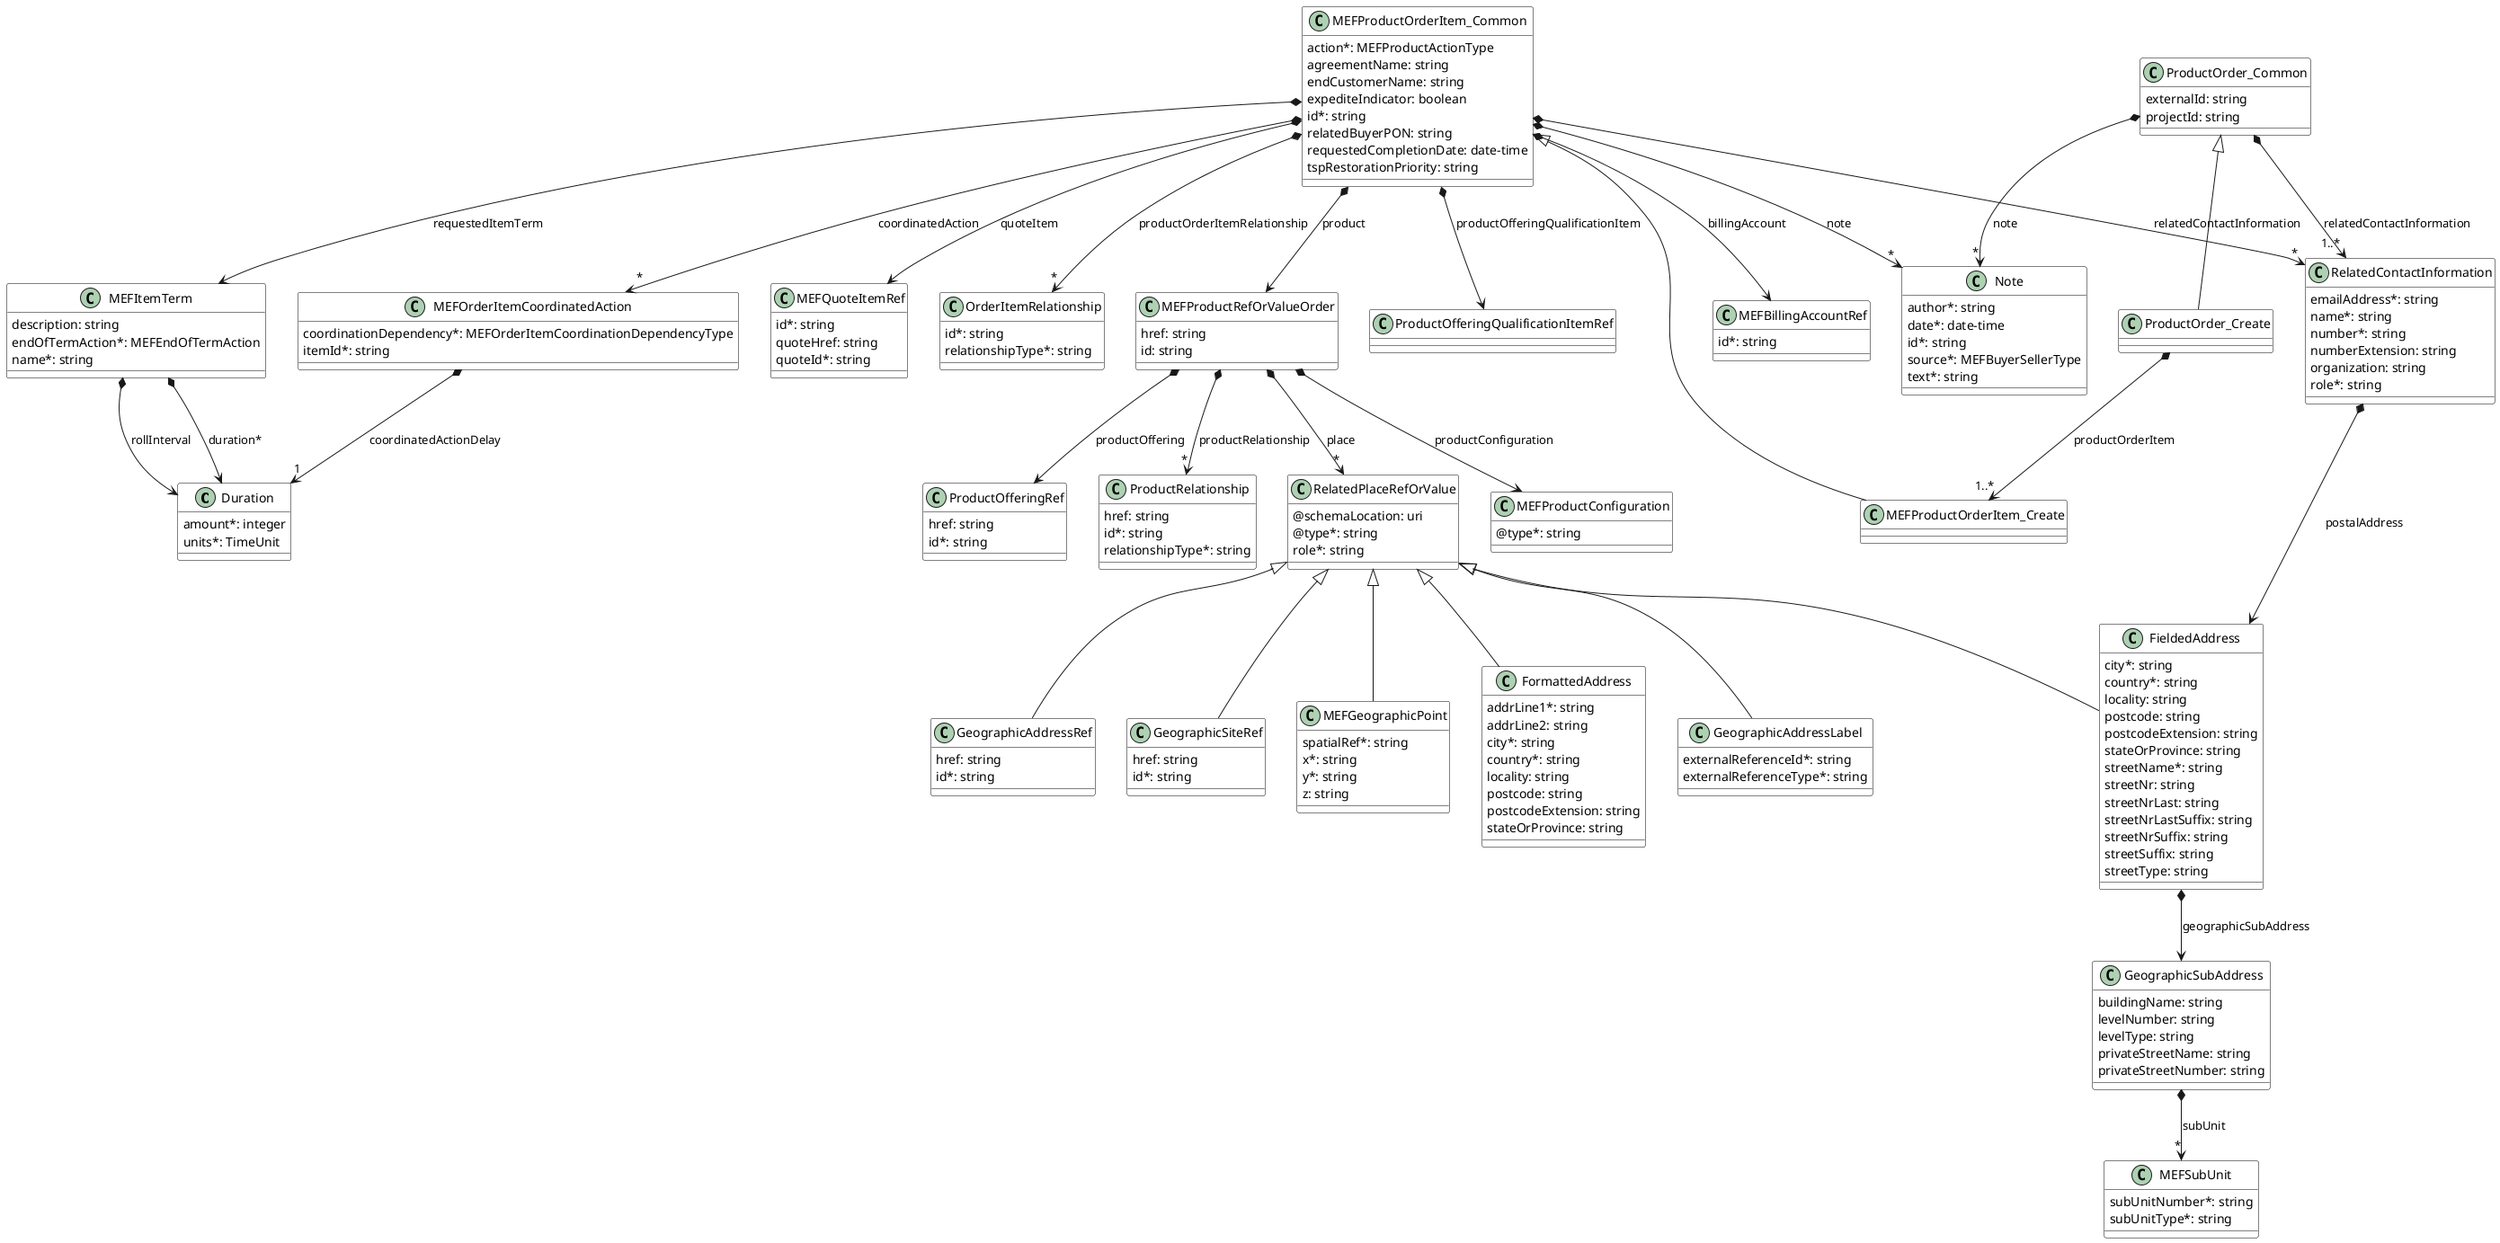 @startuml
skinparam {
    ClassBackgroundColor White
    ClassBorderColor Black
}


class Duration {

    amount*: integer
    units*: TimeUnit
}




class FieldedAddress {

    city*: string
    country*: string
    locality: string
    postcode: string
    postcodeExtension: string
    stateOrProvince: string
    streetName*: string
    streetNr: string
    streetNrLast: string
    streetNrLastSuffix: string
    streetNrSuffix: string
    streetSuffix: string
    streetType: string
}
RelatedPlaceRefOrValue <|-- FieldedAddress

FieldedAddress *--> GeographicSubAddress : geographicSubAddress


class FormattedAddress {

    addrLine1*: string
    addrLine2: string
    city*: string
    country*: string
    locality: string
    postcode: string
    postcodeExtension: string
    stateOrProvince: string
}
RelatedPlaceRefOrValue <|-- FormattedAddress



class GeographicAddressLabel {

    externalReferenceId*: string
    externalReferenceType*: string
}
RelatedPlaceRefOrValue <|-- GeographicAddressLabel



class GeographicAddressRef {

    href: string
    id*: string
}
RelatedPlaceRefOrValue <|-- GeographicAddressRef



class GeographicSiteRef {

    href: string
    id*: string
}
RelatedPlaceRefOrValue <|-- GeographicSiteRef



class GeographicSubAddress {

    buildingName: string
    levelNumber: string
    levelType: string
    privateStreetName: string
    privateStreetNumber: string
}

GeographicSubAddress *-->"*" MEFSubUnit : subUnit


class MEFBillingAccountRef {

    id*: string
}


class MEFItemTerm {

    description: string
    endOfTermAction*: MEFEndOfTermAction
    name*: string
}

MEFItemTerm *--> Duration : duration*
MEFItemTerm *--> Duration : rollInterval


class MEFOrderItemCoordinatedAction {

    coordinationDependency*: MEFOrderItemCoordinationDependencyType
    itemId*: string
}

MEFOrderItemCoordinatedAction *-->"1" Duration : coordinatedActionDelay


class MEFProductConfiguration {

    @type*: string
}


class MEFQuoteItemRef {

    id*: string
    quoteHref: string
    quoteId*: string
}



class Note {

    author*: string
    date*: date-time
    id*: string
    source*: MEFBuyerSellerType
    text*: string
}


class OrderItemRelationship {

    id*: string
    relationshipType*: string
}

class ProductOfferingRef {

    href: string
    id*: string
}


class MEFGeographicPoint {

    spatialRef*: string
    x*: string
    y*: string
    z: string
}
RelatedPlaceRefOrValue <|-- MEFGeographicPoint



class MEFProductOrderItem_Create {

}
MEFProductOrderItem_Common <|-- MEFProductOrderItem_Create


class MEFProductOrderItem_Common {

    action*: MEFProductActionType
    agreementName: string
    endCustomerName: string
    expediteIndicator: boolean
    id*: string
    relatedBuyerPON: string
    requestedCompletionDate: date-time
    tspRestorationPriority: string
}

MEFProductOrderItem_Common *--> MEFBillingAccountRef : billingAccount
MEFProductOrderItem_Common *-->"*" MEFOrderItemCoordinatedAction : coordinatedAction
MEFProductOrderItem_Common *-->"*" Note : note
MEFProductOrderItem_Common *--> MEFProductRefOrValueOrder : product
MEFProductOrderItem_Common *--> ProductOfferingQualificationItemRef : productOfferingQualificationItem
MEFProductOrderItem_Common *-->"*" OrderItemRelationship : productOrderItemRelationship
MEFProductOrderItem_Common *--> MEFQuoteItemRef : quoteItem
MEFProductOrderItem_Common *-->"*" RelatedContactInformation : relatedContactInformation
MEFProductOrderItem_Common *--> MEFItemTerm : requestedItemTerm


class MEFProductRefOrValueOrder {

    href: string
    id: string
}

MEFProductRefOrValueOrder *-->"*" RelatedPlaceRefOrValue : place
MEFProductRefOrValueOrder *--> MEFProductConfiguration : productConfiguration
MEFProductRefOrValueOrder *--> ProductOfferingRef : productOffering
MEFProductRefOrValueOrder *-->"*" ProductRelationship : productRelationship


class MEFSubUnit {

    subUnitNumber*: string
    subUnitType*: string
}



class ProductOrder_Common {

    externalId: string
    projectId: string
}

ProductOrder_Common *-->"*" Note : note
ProductOrder_Common *-->"1..*" RelatedContactInformation : relatedContactInformation


class ProductRelationship {

    href: string
    id*: string
    relationshipType*: string
}



class RelatedPlaceRefOrValue {

    @schemaLocation: uri
    @type*: string
    role*: string
}





class ProductOrder_Create {

}
ProductOrder_Common <|-- ProductOrder_Create

ProductOrder_Create *-->"1..*" MEFProductOrderItem_Create : productOrderItem


class RelatedContactInformation {

    emailAddress*: string
    name*: string
    number*: string
    numberExtension: string
    organization: string
    role*: string
}


RelatedContactInformation *--> FieldedAddress : postalAddress

@enduml
